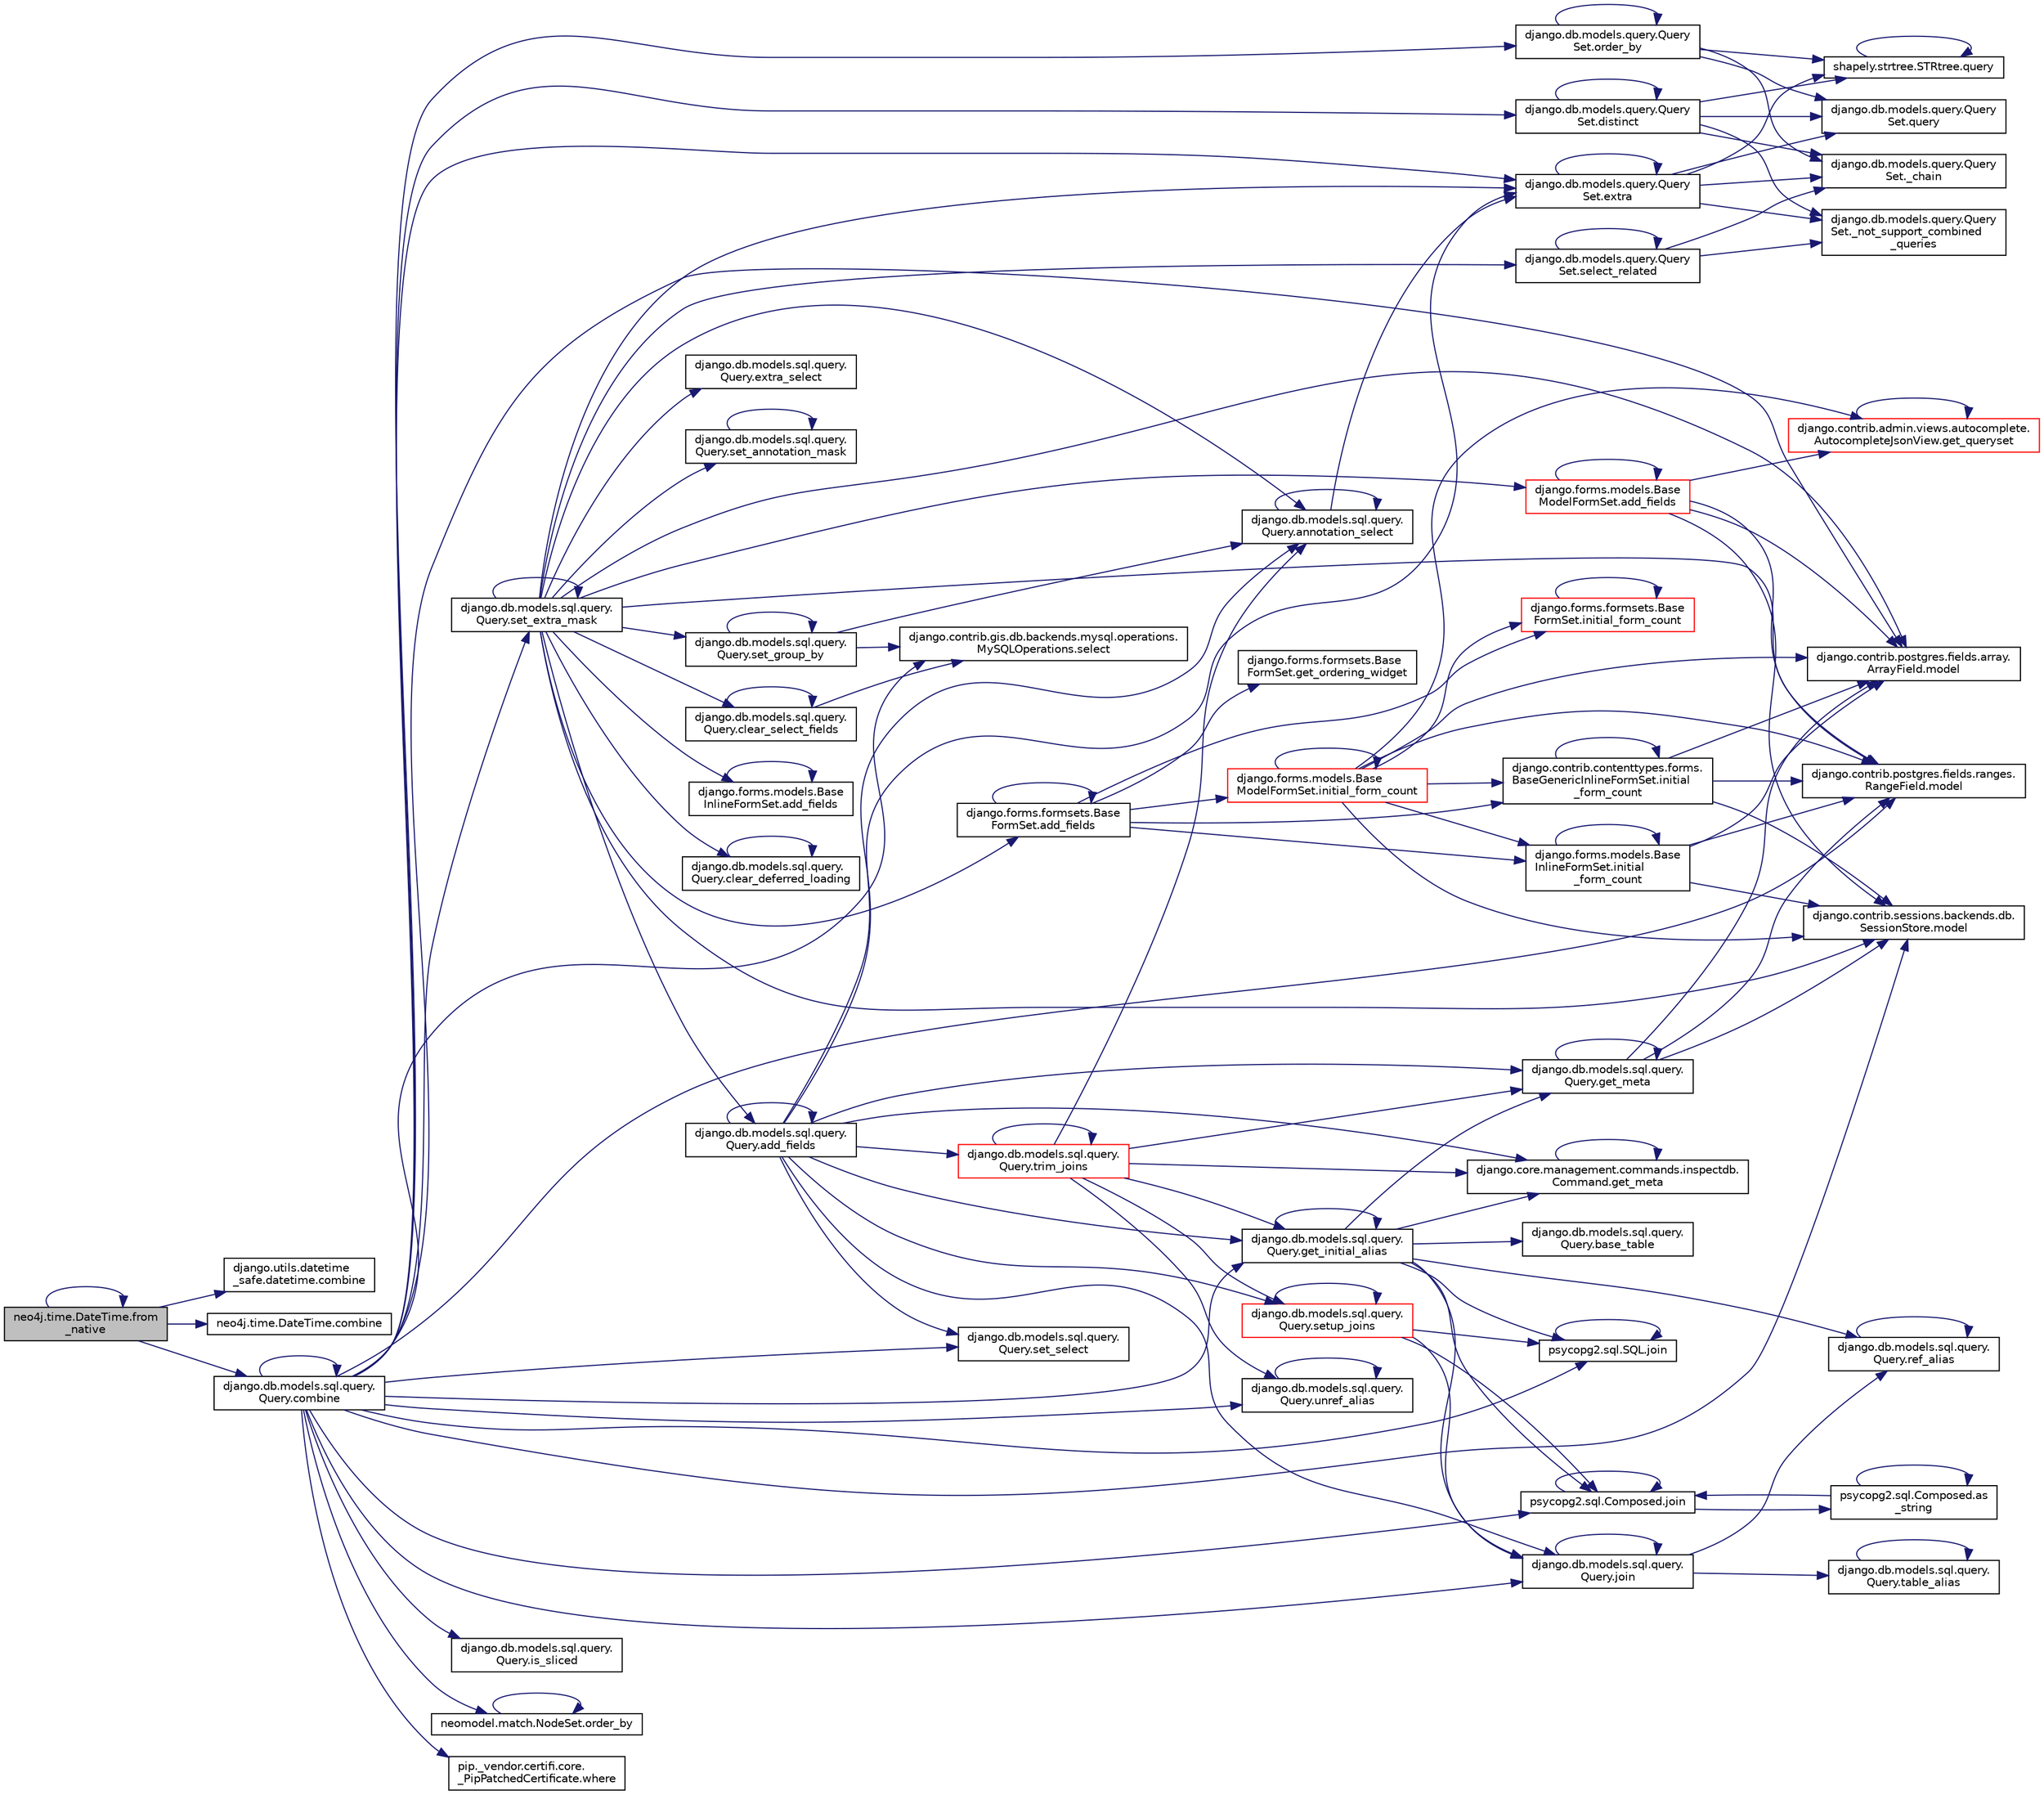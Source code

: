 digraph "neo4j.time.DateTime.from_native"
{
 // LATEX_PDF_SIZE
  edge [fontname="Helvetica",fontsize="10",labelfontname="Helvetica",labelfontsize="10"];
  node [fontname="Helvetica",fontsize="10",shape=record];
  rankdir="LR";
  Node1 [label="neo4j.time.DateTime.from\l_native",height=0.2,width=0.4,color="black", fillcolor="grey75", style="filled", fontcolor="black",tooltip=" "];
  Node1 -> Node2 [color="midnightblue",fontsize="10",style="solid",fontname="Helvetica"];
  Node2 [label="django.utils.datetime\l_safe.datetime.combine",height=0.2,width=0.4,color="black", fillcolor="white", style="filled",URL="$d2/df9/classdjango_1_1utils_1_1datetime__safe_1_1datetime.html#ab9ecb625b7db8f6fe5ab457a791e914a",tooltip=" "];
  Node1 -> Node3 [color="midnightblue",fontsize="10",style="solid",fontname="Helvetica"];
  Node3 [label="neo4j.time.DateTime.combine",height=0.2,width=0.4,color="black", fillcolor="white", style="filled",URL="$d4/dcd/classneo4j_1_1time_1_1_date_time.html#a830719017cb9ce49e28ad05a60fe5272",tooltip=" "];
  Node1 -> Node4 [color="midnightblue",fontsize="10",style="solid",fontname="Helvetica"];
  Node4 [label="django.db.models.sql.query.\lQuery.combine",height=0.2,width=0.4,color="black", fillcolor="white", style="filled",URL="$d6/d30/classdjango_1_1db_1_1models_1_1sql_1_1query_1_1_query.html#a50a03bf37b5fa6ab588c001184387170",tooltip=" "];
  Node4 -> Node4 [color="midnightblue",fontsize="10",style="solid",fontname="Helvetica"];
  Node4 -> Node5 [color="midnightblue",fontsize="10",style="solid",fontname="Helvetica"];
  Node5 [label="django.db.models.query.Query\lSet.distinct",height=0.2,width=0.4,color="black", fillcolor="white", style="filled",URL="$dd/d94/classdjango_1_1db_1_1models_1_1query_1_1_query_set.html#ac580fa2296e90f8b8234fda8b2d7c287",tooltip=" "];
  Node5 -> Node6 [color="midnightblue",fontsize="10",style="solid",fontname="Helvetica"];
  Node6 [label="django.db.models.query.Query\lSet._chain",height=0.2,width=0.4,color="black", fillcolor="white", style="filled",URL="$dd/d94/classdjango_1_1db_1_1models_1_1query_1_1_query_set.html#a7e1b5806921e30da5ca203c9d1d4c2d5",tooltip=" "];
  Node5 -> Node7 [color="midnightblue",fontsize="10",style="solid",fontname="Helvetica"];
  Node7 [label="django.db.models.query.Query\lSet._not_support_combined\l_queries",height=0.2,width=0.4,color="black", fillcolor="white", style="filled",URL="$dd/d94/classdjango_1_1db_1_1models_1_1query_1_1_query_set.html#a861c2ecefc16eb29d7ad4e326ac03fe3",tooltip=" "];
  Node5 -> Node5 [color="midnightblue",fontsize="10",style="solid",fontname="Helvetica"];
  Node5 -> Node8 [color="midnightblue",fontsize="10",style="solid",fontname="Helvetica"];
  Node8 [label="django.db.models.query.Query\lSet.query",height=0.2,width=0.4,color="black", fillcolor="white", style="filled",URL="$dd/d94/classdjango_1_1db_1_1models_1_1query_1_1_query_set.html#a122ab2492eab3285ee368fba53d18a13",tooltip=" "];
  Node5 -> Node9 [color="midnightblue",fontsize="10",style="solid",fontname="Helvetica"];
  Node9 [label="shapely.strtree.STRtree.query",height=0.2,width=0.4,color="black", fillcolor="white", style="filled",URL="$de/dd0/classshapely_1_1strtree_1_1_s_t_rtree.html#a36091f1859b35aa145800837553ec921",tooltip=" "];
  Node9 -> Node9 [color="midnightblue",fontsize="10",style="solid",fontname="Helvetica"];
  Node4 -> Node10 [color="midnightblue",fontsize="10",style="solid",fontname="Helvetica"];
  Node10 [label="django.db.models.query.Query\lSet.extra",height=0.2,width=0.4,color="black", fillcolor="white", style="filled",URL="$dd/d94/classdjango_1_1db_1_1models_1_1query_1_1_query_set.html#a1405bbe85d19b17ccd4c18090c8785a4",tooltip=" "];
  Node10 -> Node6 [color="midnightblue",fontsize="10",style="solid",fontname="Helvetica"];
  Node10 -> Node7 [color="midnightblue",fontsize="10",style="solid",fontname="Helvetica"];
  Node10 -> Node10 [color="midnightblue",fontsize="10",style="solid",fontname="Helvetica"];
  Node10 -> Node8 [color="midnightblue",fontsize="10",style="solid",fontname="Helvetica"];
  Node10 -> Node9 [color="midnightblue",fontsize="10",style="solid",fontname="Helvetica"];
  Node4 -> Node11 [color="midnightblue",fontsize="10",style="solid",fontname="Helvetica"];
  Node11 [label="django.db.models.sql.query.\lQuery.get_initial_alias",height=0.2,width=0.4,color="black", fillcolor="white", style="filled",URL="$d6/d30/classdjango_1_1db_1_1models_1_1sql_1_1query_1_1_query.html#ab172d4240358ecbabc5efd8534a8f9d4",tooltip=" "];
  Node11 -> Node12 [color="midnightblue",fontsize="10",style="solid",fontname="Helvetica"];
  Node12 [label="django.db.models.sql.query.\lQuery.base_table",height=0.2,width=0.4,color="black", fillcolor="white", style="filled",URL="$d6/d30/classdjango_1_1db_1_1models_1_1sql_1_1query_1_1_query.html#ac80f8a57122001729a529d320f5e29a4",tooltip=" "];
  Node11 -> Node11 [color="midnightblue",fontsize="10",style="solid",fontname="Helvetica"];
  Node11 -> Node13 [color="midnightblue",fontsize="10",style="solid",fontname="Helvetica"];
  Node13 [label="django.db.models.sql.query.\lQuery.get_meta",height=0.2,width=0.4,color="black", fillcolor="white", style="filled",URL="$d6/d30/classdjango_1_1db_1_1models_1_1sql_1_1query_1_1_query.html#aa30c77f17e727571452948c86a5ae46c",tooltip=" "];
  Node13 -> Node13 [color="midnightblue",fontsize="10",style="solid",fontname="Helvetica"];
  Node13 -> Node14 [color="midnightblue",fontsize="10",style="solid",fontname="Helvetica"];
  Node14 [label="django.contrib.postgres.fields.array.\lArrayField.model",height=0.2,width=0.4,color="black", fillcolor="white", style="filled",URL="$dc/ddf/classdjango_1_1contrib_1_1postgres_1_1fields_1_1array_1_1_array_field.html#a43ec884d709f829e50c6881dc369ce94",tooltip=" "];
  Node13 -> Node15 [color="midnightblue",fontsize="10",style="solid",fontname="Helvetica"];
  Node15 [label="django.contrib.postgres.fields.ranges.\lRangeField.model",height=0.2,width=0.4,color="black", fillcolor="white", style="filled",URL="$d5/d99/classdjango_1_1contrib_1_1postgres_1_1fields_1_1ranges_1_1_range_field.html#a5f5cfd6917f141914484d606279cf20a",tooltip=" "];
  Node13 -> Node16 [color="midnightblue",fontsize="10",style="solid",fontname="Helvetica"];
  Node16 [label="django.contrib.sessions.backends.db.\lSessionStore.model",height=0.2,width=0.4,color="black", fillcolor="white", style="filled",URL="$d2/d1a/classdjango_1_1contrib_1_1sessions_1_1backends_1_1db_1_1_session_store.html#a9b2f42869f296eab5fab4dd5867285df",tooltip=" "];
  Node11 -> Node17 [color="midnightblue",fontsize="10",style="solid",fontname="Helvetica"];
  Node17 [label="django.core.management.commands.inspectdb.\lCommand.get_meta",height=0.2,width=0.4,color="black", fillcolor="white", style="filled",URL="$d4/d3c/classdjango_1_1core_1_1management_1_1commands_1_1inspectdb_1_1_command.html#a84c7804cefb08989eb63a01642ee2953",tooltip=" "];
  Node17 -> Node17 [color="midnightblue",fontsize="10",style="solid",fontname="Helvetica"];
  Node11 -> Node18 [color="midnightblue",fontsize="10",style="solid",fontname="Helvetica"];
  Node18 [label="django.db.models.sql.query.\lQuery.join",height=0.2,width=0.4,color="black", fillcolor="white", style="filled",URL="$d6/d30/classdjango_1_1db_1_1models_1_1sql_1_1query_1_1_query.html#a04fd40bf5f3d525ee7239445a1cf0a55",tooltip=" "];
  Node18 -> Node18 [color="midnightblue",fontsize="10",style="solid",fontname="Helvetica"];
  Node18 -> Node19 [color="midnightblue",fontsize="10",style="solid",fontname="Helvetica"];
  Node19 [label="django.db.models.sql.query.\lQuery.ref_alias",height=0.2,width=0.4,color="black", fillcolor="white", style="filled",URL="$d6/d30/classdjango_1_1db_1_1models_1_1sql_1_1query_1_1_query.html#a4ecd4aaf9f04827e5c953aa385c07c44",tooltip=" "];
  Node19 -> Node19 [color="midnightblue",fontsize="10",style="solid",fontname="Helvetica"];
  Node18 -> Node20 [color="midnightblue",fontsize="10",style="solid",fontname="Helvetica"];
  Node20 [label="django.db.models.sql.query.\lQuery.table_alias",height=0.2,width=0.4,color="black", fillcolor="white", style="filled",URL="$d6/d30/classdjango_1_1db_1_1models_1_1sql_1_1query_1_1_query.html#a9529484c3c4ae574f3b1c81a2ec4aba8",tooltip=" "];
  Node20 -> Node20 [color="midnightblue",fontsize="10",style="solid",fontname="Helvetica"];
  Node11 -> Node21 [color="midnightblue",fontsize="10",style="solid",fontname="Helvetica"];
  Node21 [label="psycopg2.sql.Composed.join",height=0.2,width=0.4,color="black", fillcolor="white", style="filled",URL="$d2/d36/classpsycopg2_1_1sql_1_1_composed.html#a06bf4755a733197619e35aaf91569c66",tooltip=" "];
  Node21 -> Node22 [color="midnightblue",fontsize="10",style="solid",fontname="Helvetica"];
  Node22 [label="psycopg2.sql.Composed.as\l_string",height=0.2,width=0.4,color="black", fillcolor="white", style="filled",URL="$d2/d36/classpsycopg2_1_1sql_1_1_composed.html#ae17ad2d752673fc7114c300d8b5a3033",tooltip=" "];
  Node22 -> Node22 [color="midnightblue",fontsize="10",style="solid",fontname="Helvetica"];
  Node22 -> Node21 [color="midnightblue",fontsize="10",style="solid",fontname="Helvetica"];
  Node21 -> Node21 [color="midnightblue",fontsize="10",style="solid",fontname="Helvetica"];
  Node11 -> Node23 [color="midnightblue",fontsize="10",style="solid",fontname="Helvetica"];
  Node23 [label="psycopg2.sql.SQL.join",height=0.2,width=0.4,color="black", fillcolor="white", style="filled",URL="$de/d43/classpsycopg2_1_1sql_1_1_s_q_l.html#a07e8d594a28b5541d7fa67f0e60fd9ed",tooltip=" "];
  Node23 -> Node23 [color="midnightblue",fontsize="10",style="solid",fontname="Helvetica"];
  Node11 -> Node19 [color="midnightblue",fontsize="10",style="solid",fontname="Helvetica"];
  Node4 -> Node24 [color="midnightblue",fontsize="10",style="solid",fontname="Helvetica"];
  Node24 [label="django.db.models.sql.query.\lQuery.is_sliced",height=0.2,width=0.4,color="black", fillcolor="white", style="filled",URL="$d6/d30/classdjango_1_1db_1_1models_1_1sql_1_1query_1_1_query.html#a9f2d9d4332e47fb1fbce39984b1bc324",tooltip=" "];
  Node4 -> Node18 [color="midnightblue",fontsize="10",style="solid",fontname="Helvetica"];
  Node4 -> Node21 [color="midnightblue",fontsize="10",style="solid",fontname="Helvetica"];
  Node4 -> Node23 [color="midnightblue",fontsize="10",style="solid",fontname="Helvetica"];
  Node4 -> Node14 [color="midnightblue",fontsize="10",style="solid",fontname="Helvetica"];
  Node4 -> Node15 [color="midnightblue",fontsize="10",style="solid",fontname="Helvetica"];
  Node4 -> Node16 [color="midnightblue",fontsize="10",style="solid",fontname="Helvetica"];
  Node4 -> Node25 [color="midnightblue",fontsize="10",style="solid",fontname="Helvetica"];
  Node25 [label="django.db.models.query.Query\lSet.order_by",height=0.2,width=0.4,color="black", fillcolor="white", style="filled",URL="$dd/d94/classdjango_1_1db_1_1models_1_1query_1_1_query_set.html#aa6926d680c6185b10c815b8f4e54d1a5",tooltip=" "];
  Node25 -> Node6 [color="midnightblue",fontsize="10",style="solid",fontname="Helvetica"];
  Node25 -> Node25 [color="midnightblue",fontsize="10",style="solid",fontname="Helvetica"];
  Node25 -> Node8 [color="midnightblue",fontsize="10",style="solid",fontname="Helvetica"];
  Node25 -> Node9 [color="midnightblue",fontsize="10",style="solid",fontname="Helvetica"];
  Node4 -> Node26 [color="midnightblue",fontsize="10",style="solid",fontname="Helvetica"];
  Node26 [label="neomodel.match.NodeSet.order_by",height=0.2,width=0.4,color="black", fillcolor="white", style="filled",URL="$d8/de5/classneomodel_1_1match_1_1_node_set.html#a03109556c232ba4739d1a4f6e4d31310",tooltip=" "];
  Node26 -> Node26 [color="midnightblue",fontsize="10",style="solid",fontname="Helvetica"];
  Node4 -> Node27 [color="midnightblue",fontsize="10",style="solid",fontname="Helvetica"];
  Node27 [label="django.contrib.gis.db.backends.mysql.operations.\lMySQLOperations.select",height=0.2,width=0.4,color="black", fillcolor="white", style="filled",URL="$d7/d97/classdjango_1_1contrib_1_1gis_1_1db_1_1backends_1_1mysql_1_1operations_1_1_my_s_q_l_operations.html#af84726dd3dafe853d3cd4548bb3df463",tooltip=" "];
  Node4 -> Node28 [color="midnightblue",fontsize="10",style="solid",fontname="Helvetica"];
  Node28 [label="django.db.models.sql.query.\lQuery.set_extra_mask",height=0.2,width=0.4,color="black", fillcolor="white", style="filled",URL="$d6/d30/classdjango_1_1db_1_1models_1_1sql_1_1query_1_1_query.html#a879119a7e742acde6e677c19e4d1bf37",tooltip=" "];
  Node28 -> Node29 [color="midnightblue",fontsize="10",style="solid",fontname="Helvetica"];
  Node29 [label="django.db.models.sql.query.\lQuery.add_fields",height=0.2,width=0.4,color="black", fillcolor="white", style="filled",URL="$d6/d30/classdjango_1_1db_1_1models_1_1sql_1_1query_1_1_query.html#a8ced3db76abd43e72de7ccbe8b829b14",tooltip=" "];
  Node29 -> Node29 [color="midnightblue",fontsize="10",style="solid",fontname="Helvetica"];
  Node29 -> Node30 [color="midnightblue",fontsize="10",style="solid",fontname="Helvetica"];
  Node30 [label="django.db.models.sql.query.\lQuery.annotation_select",height=0.2,width=0.4,color="black", fillcolor="white", style="filled",URL="$d6/d30/classdjango_1_1db_1_1models_1_1sql_1_1query_1_1_query.html#ab96b332a1af935fe6ea07d3d76fabcf9",tooltip=" "];
  Node30 -> Node30 [color="midnightblue",fontsize="10",style="solid",fontname="Helvetica"];
  Node30 -> Node10 [color="midnightblue",fontsize="10",style="solid",fontname="Helvetica"];
  Node29 -> Node10 [color="midnightblue",fontsize="10",style="solid",fontname="Helvetica"];
  Node29 -> Node11 [color="midnightblue",fontsize="10",style="solid",fontname="Helvetica"];
  Node29 -> Node13 [color="midnightblue",fontsize="10",style="solid",fontname="Helvetica"];
  Node29 -> Node17 [color="midnightblue",fontsize="10",style="solid",fontname="Helvetica"];
  Node29 -> Node18 [color="midnightblue",fontsize="10",style="solid",fontname="Helvetica"];
  Node29 -> Node31 [color="midnightblue",fontsize="10",style="solid",fontname="Helvetica"];
  Node31 [label="django.db.models.sql.query.\lQuery.set_select",height=0.2,width=0.4,color="black", fillcolor="white", style="filled",URL="$d6/d30/classdjango_1_1db_1_1models_1_1sql_1_1query_1_1_query.html#a075b3181d7601dba2609e3f8cffe76b7",tooltip=" "];
  Node29 -> Node32 [color="midnightblue",fontsize="10",style="solid",fontname="Helvetica"];
  Node32 [label="django.db.models.sql.query.\lQuery.setup_joins",height=0.2,width=0.4,color="red", fillcolor="white", style="filled",URL="$d6/d30/classdjango_1_1db_1_1models_1_1sql_1_1query_1_1_query.html#a5563f8f12010024de28ac5a09aee4440",tooltip=" "];
  Node32 -> Node18 [color="midnightblue",fontsize="10",style="solid",fontname="Helvetica"];
  Node32 -> Node21 [color="midnightblue",fontsize="10",style="solid",fontname="Helvetica"];
  Node32 -> Node23 [color="midnightblue",fontsize="10",style="solid",fontname="Helvetica"];
  Node32 -> Node32 [color="midnightblue",fontsize="10",style="solid",fontname="Helvetica"];
  Node29 -> Node37 [color="midnightblue",fontsize="10",style="solid",fontname="Helvetica"];
  Node37 [label="django.db.models.sql.query.\lQuery.trim_joins",height=0.2,width=0.4,color="red", fillcolor="white", style="filled",URL="$d6/d30/classdjango_1_1db_1_1models_1_1sql_1_1query_1_1_query.html#a72de1a5660baaca4d5ba5325bb0277e4",tooltip=" "];
  Node37 -> Node30 [color="midnightblue",fontsize="10",style="solid",fontname="Helvetica"];
  Node37 -> Node11 [color="midnightblue",fontsize="10",style="solid",fontname="Helvetica"];
  Node37 -> Node13 [color="midnightblue",fontsize="10",style="solid",fontname="Helvetica"];
  Node37 -> Node17 [color="midnightblue",fontsize="10",style="solid",fontname="Helvetica"];
  Node37 -> Node32 [color="midnightblue",fontsize="10",style="solid",fontname="Helvetica"];
  Node37 -> Node37 [color="midnightblue",fontsize="10",style="solid",fontname="Helvetica"];
  Node37 -> Node40 [color="midnightblue",fontsize="10",style="solid",fontname="Helvetica"];
  Node40 [label="django.db.models.sql.query.\lQuery.unref_alias",height=0.2,width=0.4,color="black", fillcolor="white", style="filled",URL="$d6/d30/classdjango_1_1db_1_1models_1_1sql_1_1query_1_1_query.html#a6f4764051aa67993cc23894a1174c275",tooltip=" "];
  Node40 -> Node40 [color="midnightblue",fontsize="10",style="solid",fontname="Helvetica"];
  Node28 -> Node41 [color="midnightblue",fontsize="10",style="solid",fontname="Helvetica"];
  Node41 [label="django.forms.formsets.Base\lFormSet.add_fields",height=0.2,width=0.4,color="black", fillcolor="white", style="filled",URL="$d5/d7f/classdjango_1_1forms_1_1formsets_1_1_base_form_set.html#a5139435e68b424b423f9b672f192ced6",tooltip=" "];
  Node41 -> Node41 [color="midnightblue",fontsize="10",style="solid",fontname="Helvetica"];
  Node41 -> Node42 [color="midnightblue",fontsize="10",style="solid",fontname="Helvetica"];
  Node42 [label="django.forms.formsets.Base\lFormSet.get_ordering_widget",height=0.2,width=0.4,color="black", fillcolor="white", style="filled",URL="$d5/d7f/classdjango_1_1forms_1_1formsets_1_1_base_form_set.html#a0547e9b35e303504356947ca027a375f",tooltip=" "];
  Node41 -> Node43 [color="midnightblue",fontsize="10",style="solid",fontname="Helvetica"];
  Node43 [label="django.contrib.contenttypes.forms.\lBaseGenericInlineFormSet.initial\l_form_count",height=0.2,width=0.4,color="black", fillcolor="white", style="filled",URL="$d5/ded/classdjango_1_1contrib_1_1contenttypes_1_1forms_1_1_base_generic_inline_form_set.html#ac3f6ce4eb97005dc1f89a2a478e321ea",tooltip=" "];
  Node43 -> Node43 [color="midnightblue",fontsize="10",style="solid",fontname="Helvetica"];
  Node43 -> Node14 [color="midnightblue",fontsize="10",style="solid",fontname="Helvetica"];
  Node43 -> Node15 [color="midnightblue",fontsize="10",style="solid",fontname="Helvetica"];
  Node43 -> Node16 [color="midnightblue",fontsize="10",style="solid",fontname="Helvetica"];
  Node41 -> Node44 [color="midnightblue",fontsize="10",style="solid",fontname="Helvetica"];
  Node44 [label="django.forms.formsets.Base\lFormSet.initial_form_count",height=0.2,width=0.4,color="red", fillcolor="white", style="filled",URL="$d5/d7f/classdjango_1_1forms_1_1formsets_1_1_base_form_set.html#a793420ef47cc932007c942f506a6be84",tooltip=" "];
  Node44 -> Node44 [color="midnightblue",fontsize="10",style="solid",fontname="Helvetica"];
  Node41 -> Node839 [color="midnightblue",fontsize="10",style="solid",fontname="Helvetica"];
  Node839 [label="django.forms.models.Base\lModelFormSet.initial_form_count",height=0.2,width=0.4,color="red", fillcolor="white", style="filled",URL="$d5/d31/classdjango_1_1forms_1_1models_1_1_base_model_form_set.html#a6a15e7dc230a83274059086c7297b540",tooltip=" "];
  Node839 -> Node779 [color="midnightblue",fontsize="10",style="solid",fontname="Helvetica"];
  Node779 [label="django.contrib.admin.views.autocomplete.\lAutocompleteJsonView.get_queryset",height=0.2,width=0.4,color="red", fillcolor="white", style="filled",URL="$d5/d24/classdjango_1_1contrib_1_1admin_1_1views_1_1autocomplete_1_1_autocomplete_json_view.html#aeba422d947101bce361f0fd32ff7d4d4",tooltip=" "];
  Node779 -> Node779 [color="midnightblue",fontsize="10",style="solid",fontname="Helvetica"];
  Node839 -> Node43 [color="midnightblue",fontsize="10",style="solid",fontname="Helvetica"];
  Node839 -> Node44 [color="midnightblue",fontsize="10",style="solid",fontname="Helvetica"];
  Node839 -> Node839 [color="midnightblue",fontsize="10",style="solid",fontname="Helvetica"];
  Node839 -> Node842 [color="midnightblue",fontsize="10",style="solid",fontname="Helvetica"];
  Node842 [label="django.forms.models.Base\lInlineFormSet.initial\l_form_count",height=0.2,width=0.4,color="black", fillcolor="white", style="filled",URL="$d9/d21/classdjango_1_1forms_1_1models_1_1_base_inline_form_set.html#ac394f645606f0c6dac5adcfe180e1725",tooltip=" "];
  Node842 -> Node842 [color="midnightblue",fontsize="10",style="solid",fontname="Helvetica"];
  Node842 -> Node14 [color="midnightblue",fontsize="10",style="solid",fontname="Helvetica"];
  Node842 -> Node15 [color="midnightblue",fontsize="10",style="solid",fontname="Helvetica"];
  Node842 -> Node16 [color="midnightblue",fontsize="10",style="solid",fontname="Helvetica"];
  Node839 -> Node14 [color="midnightblue",fontsize="10",style="solid",fontname="Helvetica"];
  Node839 -> Node15 [color="midnightblue",fontsize="10",style="solid",fontname="Helvetica"];
  Node839 -> Node16 [color="midnightblue",fontsize="10",style="solid",fontname="Helvetica"];
  Node41 -> Node842 [color="midnightblue",fontsize="10",style="solid",fontname="Helvetica"];
  Node28 -> Node828 [color="midnightblue",fontsize="10",style="solid",fontname="Helvetica"];
  Node828 [label="django.forms.models.Base\lModelFormSet.add_fields",height=0.2,width=0.4,color="red", fillcolor="white", style="filled",URL="$d5/d31/classdjango_1_1forms_1_1models_1_1_base_model_form_set.html#a7ba87ca8389c133b3c62c02ec6183b2c",tooltip=" "];
  Node828 -> Node828 [color="midnightblue",fontsize="10",style="solid",fontname="Helvetica"];
  Node828 -> Node779 [color="midnightblue",fontsize="10",style="solid",fontname="Helvetica"];
  Node828 -> Node14 [color="midnightblue",fontsize="10",style="solid",fontname="Helvetica"];
  Node828 -> Node15 [color="midnightblue",fontsize="10",style="solid",fontname="Helvetica"];
  Node828 -> Node16 [color="midnightblue",fontsize="10",style="solid",fontname="Helvetica"];
  Node28 -> Node829 [color="midnightblue",fontsize="10",style="solid",fontname="Helvetica"];
  Node829 [label="django.forms.models.Base\lInlineFormSet.add_fields",height=0.2,width=0.4,color="black", fillcolor="white", style="filled",URL="$d9/d21/classdjango_1_1forms_1_1models_1_1_base_inline_form_set.html#a61cbb631d0a888f9d20bd98ad86cc402",tooltip=" "];
  Node829 -> Node829 [color="midnightblue",fontsize="10",style="solid",fontname="Helvetica"];
  Node28 -> Node30 [color="midnightblue",fontsize="10",style="solid",fontname="Helvetica"];
  Node28 -> Node5527 [color="midnightblue",fontsize="10",style="solid",fontname="Helvetica"];
  Node5527 [label="django.db.models.sql.query.\lQuery.clear_deferred_loading",height=0.2,width=0.4,color="black", fillcolor="white", style="filled",URL="$d6/d30/classdjango_1_1db_1_1models_1_1sql_1_1query_1_1_query.html#ab7e9611175779e4158c60505ef547508",tooltip=" "];
  Node5527 -> Node5527 [color="midnightblue",fontsize="10",style="solid",fontname="Helvetica"];
  Node28 -> Node5528 [color="midnightblue",fontsize="10",style="solid",fontname="Helvetica"];
  Node5528 [label="django.db.models.sql.query.\lQuery.clear_select_fields",height=0.2,width=0.4,color="black", fillcolor="white", style="filled",URL="$d6/d30/classdjango_1_1db_1_1models_1_1sql_1_1query_1_1_query.html#a8c38cbfc084a9d4e34151fd7983c36ff",tooltip=" "];
  Node5528 -> Node5528 [color="midnightblue",fontsize="10",style="solid",fontname="Helvetica"];
  Node5528 -> Node27 [color="midnightblue",fontsize="10",style="solid",fontname="Helvetica"];
  Node28 -> Node10 [color="midnightblue",fontsize="10",style="solid",fontname="Helvetica"];
  Node28 -> Node5529 [color="midnightblue",fontsize="10",style="solid",fontname="Helvetica"];
  Node5529 [label="django.db.models.sql.query.\lQuery.extra_select",height=0.2,width=0.4,color="black", fillcolor="white", style="filled",URL="$d6/d30/classdjango_1_1db_1_1models_1_1sql_1_1query_1_1_query.html#ada495322860d02db7dd9291cb3f5459c",tooltip=" "];
  Node28 -> Node14 [color="midnightblue",fontsize="10",style="solid",fontname="Helvetica"];
  Node28 -> Node15 [color="midnightblue",fontsize="10",style="solid",fontname="Helvetica"];
  Node28 -> Node16 [color="midnightblue",fontsize="10",style="solid",fontname="Helvetica"];
  Node28 -> Node1858 [color="midnightblue",fontsize="10",style="solid",fontname="Helvetica"];
  Node1858 [label="django.db.models.query.Query\lSet.select_related",height=0.2,width=0.4,color="black", fillcolor="white", style="filled",URL="$dd/d94/classdjango_1_1db_1_1models_1_1query_1_1_query_set.html#a9e2094e9b1c05db1c261831acae4aeb8",tooltip=" "];
  Node1858 -> Node6 [color="midnightblue",fontsize="10",style="solid",fontname="Helvetica"];
  Node1858 -> Node7 [color="midnightblue",fontsize="10",style="solid",fontname="Helvetica"];
  Node1858 -> Node1858 [color="midnightblue",fontsize="10",style="solid",fontname="Helvetica"];
  Node28 -> Node5530 [color="midnightblue",fontsize="10",style="solid",fontname="Helvetica"];
  Node5530 [label="django.db.models.sql.query.\lQuery.set_annotation_mask",height=0.2,width=0.4,color="black", fillcolor="white", style="filled",URL="$d6/d30/classdjango_1_1db_1_1models_1_1sql_1_1query_1_1_query.html#a7cbb64f623fe02d9ea6ef519ae8ac4f9",tooltip=" "];
  Node5530 -> Node5530 [color="midnightblue",fontsize="10",style="solid",fontname="Helvetica"];
  Node28 -> Node28 [color="midnightblue",fontsize="10",style="solid",fontname="Helvetica"];
  Node28 -> Node5531 [color="midnightblue",fontsize="10",style="solid",fontname="Helvetica"];
  Node5531 [label="django.db.models.sql.query.\lQuery.set_group_by",height=0.2,width=0.4,color="black", fillcolor="white", style="filled",URL="$d6/d30/classdjango_1_1db_1_1models_1_1sql_1_1query_1_1_query.html#aa0324e1fa65d4a40ec3b87e579986c5b",tooltip=" "];
  Node5531 -> Node30 [color="midnightblue",fontsize="10",style="solid",fontname="Helvetica"];
  Node5531 -> Node27 [color="midnightblue",fontsize="10",style="solid",fontname="Helvetica"];
  Node5531 -> Node5531 [color="midnightblue",fontsize="10",style="solid",fontname="Helvetica"];
  Node4 -> Node31 [color="midnightblue",fontsize="10",style="solid",fontname="Helvetica"];
  Node4 -> Node40 [color="midnightblue",fontsize="10",style="solid",fontname="Helvetica"];
  Node4 -> Node1859 [color="midnightblue",fontsize="10",style="solid",fontname="Helvetica"];
  Node1859 [label="pip._vendor.certifi.core.\l_PipPatchedCertificate.where",height=0.2,width=0.4,color="black", fillcolor="white", style="filled",URL="$d3/df5/classpip_1_1__vendor_1_1certifi_1_1core_1_1___pip_patched_certificate.html#a7cc4a1df1f18e3d7c7fcc2ddcaf98ba4",tooltip=" "];
  Node1 -> Node1 [color="midnightblue",fontsize="10",style="solid",fontname="Helvetica"];
}
